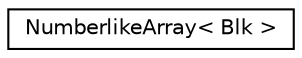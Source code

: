 digraph "Graphical Class Hierarchy"
{
  edge [fontname="Helvetica",fontsize="10",labelfontname="Helvetica",labelfontsize="10"];
  node [fontname="Helvetica",fontsize="10",shape=record];
  rankdir="LR";
  Node0 [label="NumberlikeArray\< Blk \>",height=0.2,width=0.4,color="black", fillcolor="white", style="filled",URL="$class_numberlike_array.html"];
}
